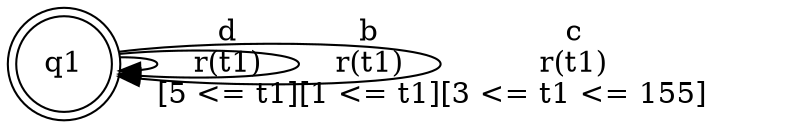 digraph "tests_1/test17/solution1006/solution" {
	q1[label=q1 shape=doublecircle]
	q1 -> q1[label="d\nr(t1)\n[5 <= t1]"]
	q1 -> q1[label="b\nr(t1)\n[1 <= t1]"]
	q1 -> q1[label="c\nr(t1)\n[3 <= t1 <= 155]"]
}
